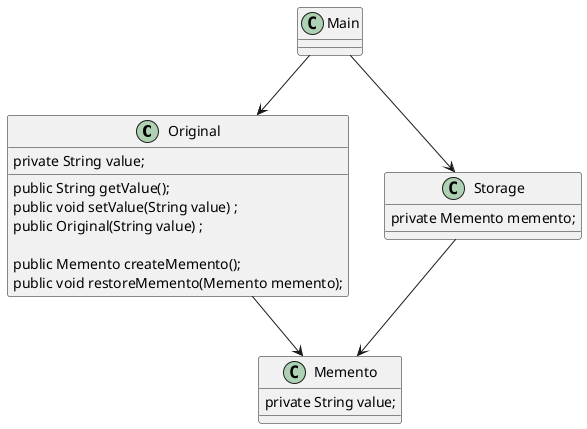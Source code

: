 @startuml
class Original {
    private String value;
    public String getValue();
    public void setValue(String value) ;
    public Original(String value) ;

    public Memento createMemento();
    public void restoreMemento(Memento memento);
    }
class Memento {
    private String value;
}
class Storage {
    private Memento memento;
}
Original -->Memento
Storage --> Memento
class Main{}
Main --> Original
Main --> Storage
@enduml